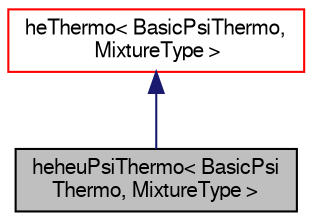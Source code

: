 digraph "heheuPsiThermo&lt; BasicPsiThermo, MixtureType &gt;"
{
  bgcolor="transparent";
  edge [fontname="FreeSans",fontsize="10",labelfontname="FreeSans",labelfontsize="10"];
  node [fontname="FreeSans",fontsize="10",shape=record];
  Node1 [label="heheuPsiThermo\< BasicPsi\lThermo, MixtureType \>",height=0.2,width=0.4,color="black", fillcolor="grey75", style="filled" fontcolor="black"];
  Node2 -> Node1 [dir="back",color="midnightblue",fontsize="10",style="solid",fontname="FreeSans"];
  Node2 [label="heThermo\< BasicPsiThermo,\l MixtureType \>",height=0.2,width=0.4,color="red",URL="$a00976.html"];
}
